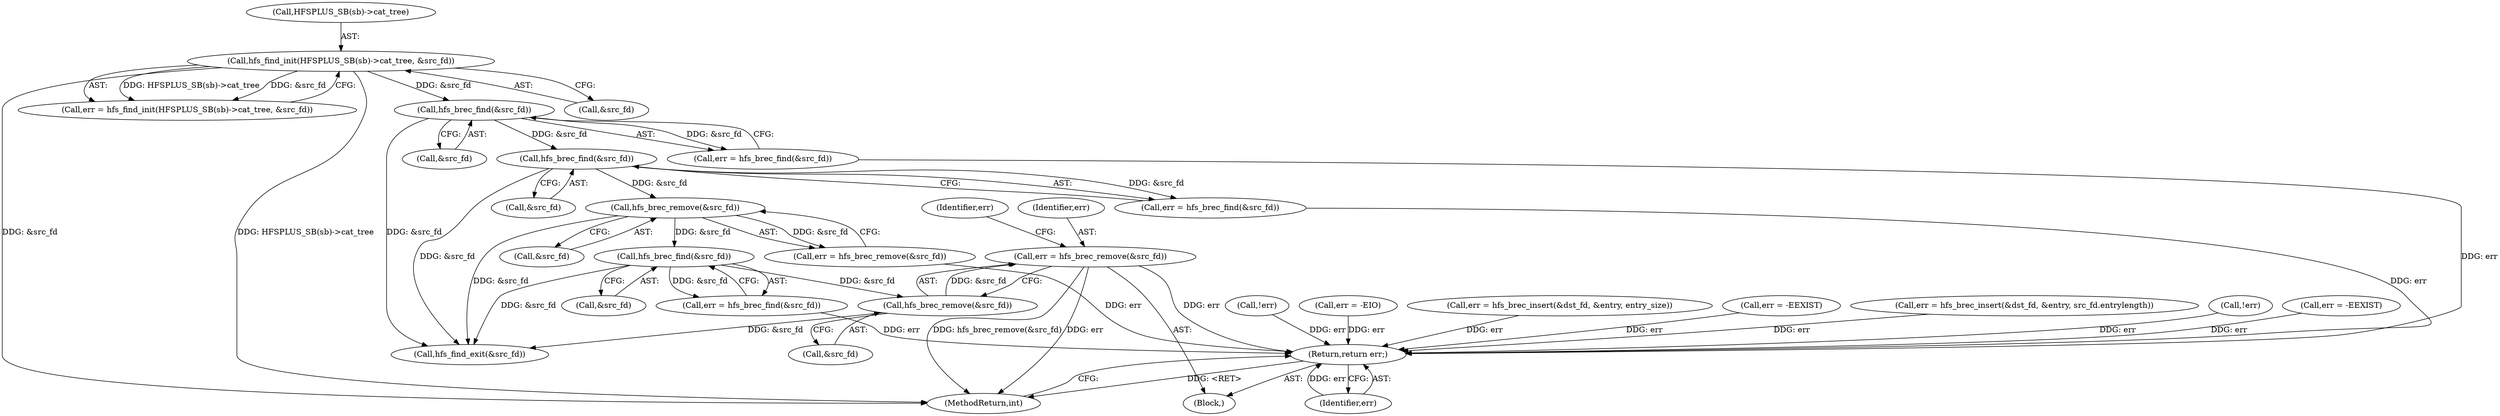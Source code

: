 digraph "0_linux_6f24f892871acc47b40dd594c63606a17c714f77@API" {
"1000320" [label="(Call,err = hfs_brec_remove(&src_fd))"];
"1000322" [label="(Call,hfs_brec_remove(&src_fd))"];
"1000305" [label="(Call,hfs_brec_find(&src_fd))"];
"1000277" [label="(Call,hfs_brec_remove(&src_fd))"];
"1000269" [label="(Call,hfs_brec_find(&src_fd))"];
"1000167" [label="(Call,hfs_brec_find(&src_fd))"];
"1000142" [label="(Call,hfs_find_init(HFSPLUS_SB(sb)->cat_tree, &src_fd))"];
"1000387" [label="(Return,return err;)"];
"1000269" [label="(Call,hfs_brec_find(&src_fd))"];
"1000111" [label="(Block,)"];
"1000225" [label="(Call,!err)"];
"1000326" [label="(Identifier,err)"];
"1000384" [label="(Call,hfs_find_exit(&src_fd))"];
"1000187" [label="(Call,err = -EIO)"];
"1000142" [label="(Call,hfs_find_init(HFSPLUS_SB(sb)->cat_tree, &src_fd))"];
"1000365" [label="(Call,err = hfs_brec_insert(&dst_fd, &entry, entry_size))"];
"1000320" [label="(Call,err = hfs_brec_remove(&src_fd))"];
"1000303" [label="(Call,err = hfs_brec_find(&src_fd))"];
"1000277" [label="(Call,hfs_brec_remove(&src_fd))"];
"1000360" [label="(Call,err = -EEXIST)"];
"1000232" [label="(Call,err = hfs_brec_insert(&dst_fd, &entry, src_fd.entrylength))"];
"1000165" [label="(Call,err = hfs_brec_find(&src_fd))"];
"1000168" [label="(Call,&src_fd)"];
"1000140" [label="(Call,err = hfs_find_init(HFSPLUS_SB(sb)->cat_tree, &src_fd))"];
"1000143" [label="(Call,HFSPLUS_SB(sb)->cat_tree)"];
"1000275" [label="(Call,err = hfs_brec_remove(&src_fd))"];
"1000358" [label="(Call,!err)"];
"1000167" [label="(Call,hfs_brec_find(&src_fd))"];
"1000322" [label="(Call,hfs_brec_remove(&src_fd))"];
"1000388" [label="(Identifier,err)"];
"1000389" [label="(MethodReturn,int)"];
"1000323" [label="(Call,&src_fd)"];
"1000278" [label="(Call,&src_fd)"];
"1000305" [label="(Call,hfs_brec_find(&src_fd))"];
"1000270" [label="(Call,&src_fd)"];
"1000227" [label="(Call,err = -EEXIST)"];
"1000147" [label="(Call,&src_fd)"];
"1000321" [label="(Identifier,err)"];
"1000267" [label="(Call,err = hfs_brec_find(&src_fd))"];
"1000306" [label="(Call,&src_fd)"];
"1000387" [label="(Return,return err;)"];
"1000320" -> "1000111"  [label="AST: "];
"1000320" -> "1000322"  [label="CFG: "];
"1000321" -> "1000320"  [label="AST: "];
"1000322" -> "1000320"  [label="AST: "];
"1000326" -> "1000320"  [label="CFG: "];
"1000320" -> "1000389"  [label="DDG: hfs_brec_remove(&src_fd)"];
"1000320" -> "1000389"  [label="DDG: err"];
"1000322" -> "1000320"  [label="DDG: &src_fd"];
"1000320" -> "1000387"  [label="DDG: err"];
"1000322" -> "1000323"  [label="CFG: "];
"1000323" -> "1000322"  [label="AST: "];
"1000305" -> "1000322"  [label="DDG: &src_fd"];
"1000322" -> "1000384"  [label="DDG: &src_fd"];
"1000305" -> "1000303"  [label="AST: "];
"1000305" -> "1000306"  [label="CFG: "];
"1000306" -> "1000305"  [label="AST: "];
"1000303" -> "1000305"  [label="CFG: "];
"1000305" -> "1000303"  [label="DDG: &src_fd"];
"1000277" -> "1000305"  [label="DDG: &src_fd"];
"1000305" -> "1000384"  [label="DDG: &src_fd"];
"1000277" -> "1000275"  [label="AST: "];
"1000277" -> "1000278"  [label="CFG: "];
"1000278" -> "1000277"  [label="AST: "];
"1000275" -> "1000277"  [label="CFG: "];
"1000277" -> "1000275"  [label="DDG: &src_fd"];
"1000269" -> "1000277"  [label="DDG: &src_fd"];
"1000277" -> "1000384"  [label="DDG: &src_fd"];
"1000269" -> "1000267"  [label="AST: "];
"1000269" -> "1000270"  [label="CFG: "];
"1000270" -> "1000269"  [label="AST: "];
"1000267" -> "1000269"  [label="CFG: "];
"1000269" -> "1000267"  [label="DDG: &src_fd"];
"1000167" -> "1000269"  [label="DDG: &src_fd"];
"1000269" -> "1000384"  [label="DDG: &src_fd"];
"1000167" -> "1000165"  [label="AST: "];
"1000167" -> "1000168"  [label="CFG: "];
"1000168" -> "1000167"  [label="AST: "];
"1000165" -> "1000167"  [label="CFG: "];
"1000167" -> "1000165"  [label="DDG: &src_fd"];
"1000142" -> "1000167"  [label="DDG: &src_fd"];
"1000167" -> "1000384"  [label="DDG: &src_fd"];
"1000142" -> "1000140"  [label="AST: "];
"1000142" -> "1000147"  [label="CFG: "];
"1000143" -> "1000142"  [label="AST: "];
"1000147" -> "1000142"  [label="AST: "];
"1000140" -> "1000142"  [label="CFG: "];
"1000142" -> "1000389"  [label="DDG: HFSPLUS_SB(sb)->cat_tree"];
"1000142" -> "1000389"  [label="DDG: &src_fd"];
"1000142" -> "1000140"  [label="DDG: HFSPLUS_SB(sb)->cat_tree"];
"1000142" -> "1000140"  [label="DDG: &src_fd"];
"1000387" -> "1000111"  [label="AST: "];
"1000387" -> "1000388"  [label="CFG: "];
"1000388" -> "1000387"  [label="AST: "];
"1000389" -> "1000387"  [label="CFG: "];
"1000387" -> "1000389"  [label="DDG: <RET>"];
"1000388" -> "1000387"  [label="DDG: err"];
"1000187" -> "1000387"  [label="DDG: err"];
"1000360" -> "1000387"  [label="DDG: err"];
"1000232" -> "1000387"  [label="DDG: err"];
"1000303" -> "1000387"  [label="DDG: err"];
"1000225" -> "1000387"  [label="DDG: err"];
"1000227" -> "1000387"  [label="DDG: err"];
"1000165" -> "1000387"  [label="DDG: err"];
"1000267" -> "1000387"  [label="DDG: err"];
"1000358" -> "1000387"  [label="DDG: err"];
"1000365" -> "1000387"  [label="DDG: err"];
"1000275" -> "1000387"  [label="DDG: err"];
}
